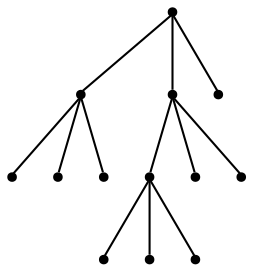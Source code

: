 graph {
  node [shape=point,comment="{\"directed\":false,\"doi\":\"10.1007/3-540-46648-7_30\",\"figure\":\"? (3)\"}"]

  v0 [pos="1075.1344130590114,1750.9917072432754"]
  v1 [pos="1312.1640279948997,1665.977196697726"]
  v2 [pos="1312.1640279948997,1750.9917072432754"]
  v3 [pos="1312.1640279948997,1835.006087474344"]
  v4 [pos="838.1047663300051,1413.9341195936804"]
  v5 [pos="1075.1344130590114,1328.9195454589706"]
  v6 [pos="1075.1344130590114,1413.9341195936804"]
  v7 [pos="1075.1344130590114,1497.9484362355888"]
  v8 [pos="838.1047663300051,1665.977196697726"]
  v9 [pos="1075.1344130590114,1581.9628164666574"]
  v10 [pos="1075.1344130590114,1665.977196697726"]
  v11 [pos="601.5751617563177,1413.4339908472796"]
  v12 [pos="838.1047663300051,1328.9195454589706"]

  v0 -- v1 [id="-1",pos="1075.1344130590114,1750.9917072432754 1312.1640279948997,1665.977196697726 1312.1640279948997,1665.977196697726 1312.1640279948997,1665.977196697726"]
  v11 -- v8 [id="-2",pos="601.5751617563177,1413.4339908472796 838.1047663300051,1665.977196697726 838.1047663300051,1665.977196697726 838.1047663300051,1665.977196697726"]
  v11 -- v4 [id="-3",pos="601.5751617563177,1413.4339908472796 838.1047663300051,1413.9341195936804 838.1047663300051,1413.9341195936804 838.1047663300051,1413.9341195936804"]
  v11 -- v12 [id="-4",pos="601.5751617563177,1413.4339908472796 838.1047663300051,1328.9195454589706 838.1047663300051,1328.9195454589706 838.1047663300051,1328.9195454589706"]
  v8 -- v0 [id="-5",pos="838.1047663300051,1665.977196697726 1075.1344130590114,1750.9917072432754 1075.1344130590114,1750.9917072432754 1075.1344130590114,1750.9917072432754"]
  v8 -- v10 [id="-6",pos="838.1047663300051,1665.977196697726 1075.1344130590114,1665.977196697726 1075.1344130590114,1665.977196697726 1075.1344130590114,1665.977196697726"]
  v8 -- v9 [id="-7",pos="838.1047663300051,1665.977196697726 1075.1344130590114,1581.9628164666574 1075.1344130590114,1581.9628164666574 1075.1344130590114,1581.9628164666574"]
  v4 -- v7 [id="-8",pos="838.1047663300051,1413.9341195936804 1075.1344130590114,1497.9484362355888 1075.1344130590114,1497.9484362355888 1075.1344130590114,1497.9484362355888"]
  v4 -- v6 [id="-9",pos="838.1047663300051,1413.9341195936804 1075.1344130590114,1413.9341195936804 1075.1344130590114,1413.9341195936804 1075.1344130590114,1413.9341195936804"]
  v4 -- v5 [id="-10",pos="838.1047663300051,1413.9341195936804 1075.1344130590114,1328.9195454589706 1075.1344130590114,1328.9195454589706 1075.1344130590114,1328.9195454589706"]
  v0 -- v3 [id="-11",pos="1075.1344130590114,1750.9917072432754 1312.1640279948997,1835.006087474344 1312.1640279948997,1835.006087474344 1312.1640279948997,1835.006087474344"]
  v0 -- v2 [id="-12",pos="1075.1344130590114,1750.9917072432754 1312.1640279948997,1750.9917072432754 1312.1640279948997,1750.9917072432754 1312.1640279948997,1750.9917072432754"]
}
